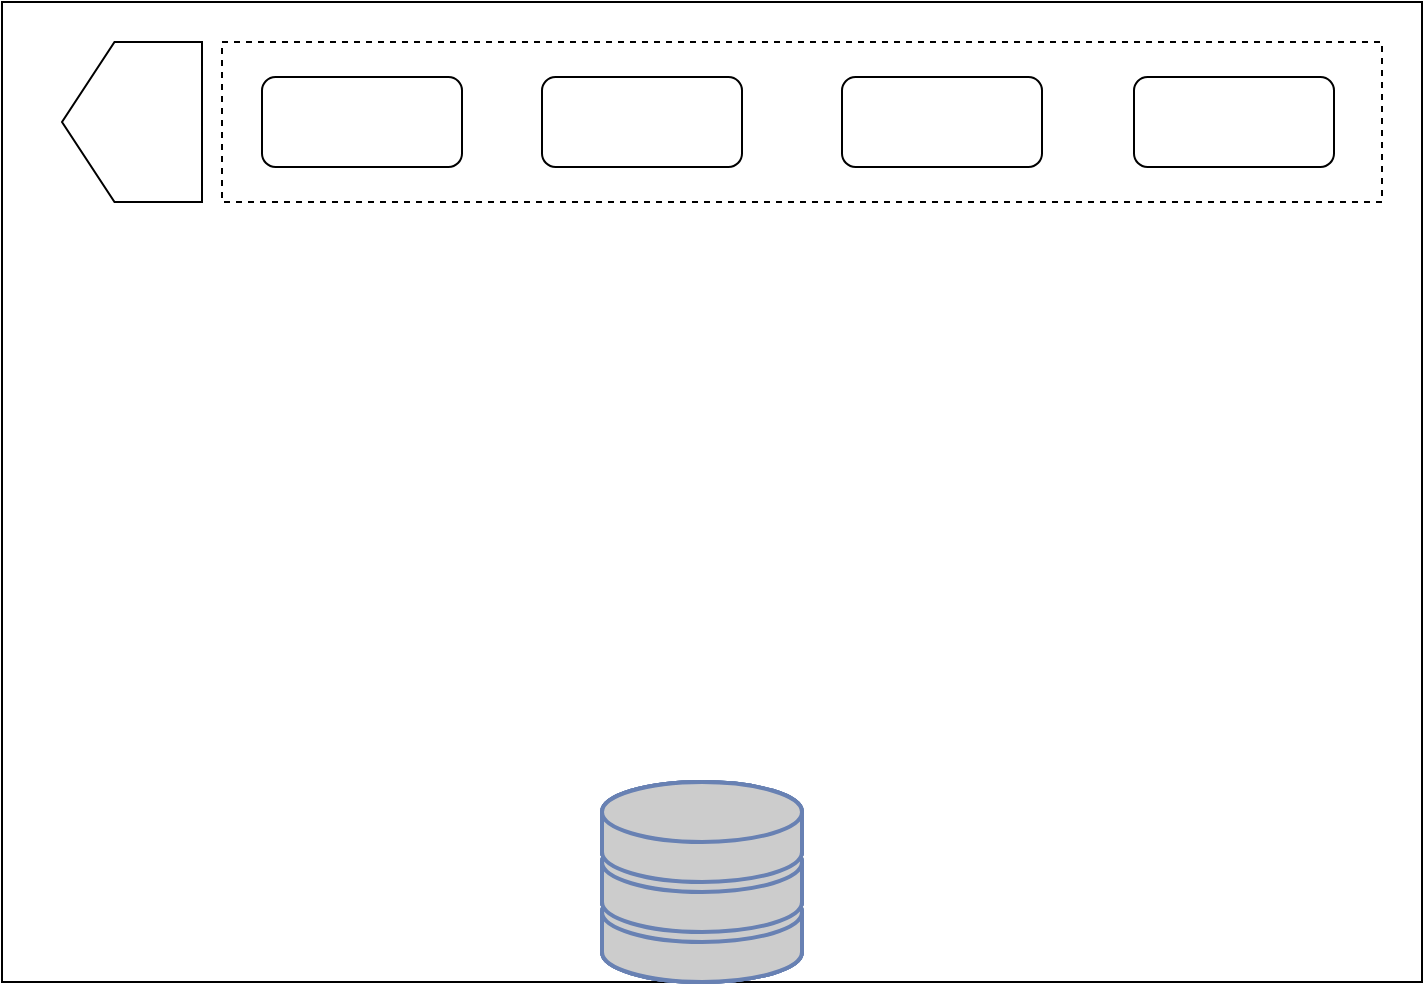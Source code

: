 <mxfile version="14.1.8" type="github">
  <diagram id="n42saWeMV8a7mL2TH7Mh" name="第 1 页">
    <mxGraphModel dx="1038" dy="582" grid="1" gridSize="10" guides="1" tooltips="1" connect="1" arrows="1" fold="1" page="1" pageScale="1" pageWidth="827" pageHeight="1169" math="0" shadow="0">
      <root>
        <mxCell id="0" />
        <mxCell id="1" parent="0" />
        <mxCell id="4RYWUwDIcnNMAho6Nq_H-1" value="" style="rounded=0;whiteSpace=wrap;html=1;" vertex="1" parent="1">
          <mxGeometry x="60" y="50" width="710" height="490" as="geometry" />
        </mxCell>
        <mxCell id="4RYWUwDIcnNMAho6Nq_H-4" value="" style="shape=offPageConnector;whiteSpace=wrap;html=1;rotation=90;" vertex="1" parent="1">
          <mxGeometry x="85" y="75" width="80" height="70" as="geometry" />
        </mxCell>
        <mxCell id="4RYWUwDIcnNMAho6Nq_H-5" value="" style="rounded=0;whiteSpace=wrap;html=1;dashed=1;" vertex="1" parent="1">
          <mxGeometry x="170" y="70" width="580" height="80" as="geometry" />
        </mxCell>
        <mxCell id="4RYWUwDIcnNMAho6Nq_H-6" value="" style="rounded=1;whiteSpace=wrap;html=1;" vertex="1" parent="1">
          <mxGeometry x="190" y="87.5" width="100" height="45" as="geometry" />
        </mxCell>
        <mxCell id="4RYWUwDIcnNMAho6Nq_H-7" value="" style="rounded=1;whiteSpace=wrap;html=1;" vertex="1" parent="1">
          <mxGeometry x="330" y="87.5" width="100" height="45" as="geometry" />
        </mxCell>
        <mxCell id="4RYWUwDIcnNMAho6Nq_H-9" value="" style="rounded=1;whiteSpace=wrap;html=1;" vertex="1" parent="1">
          <mxGeometry x="480" y="87.5" width="100" height="45" as="geometry" />
        </mxCell>
        <mxCell id="4RYWUwDIcnNMAho6Nq_H-11" value="" style="rounded=1;whiteSpace=wrap;html=1;" vertex="1" parent="1">
          <mxGeometry x="626" y="87.5" width="100" height="45" as="geometry" />
        </mxCell>
        <mxCell id="4RYWUwDIcnNMAho6Nq_H-64" value="" style="fontColor=#0066CC;verticalAlign=top;verticalLabelPosition=bottom;labelPosition=center;align=center;html=1;outlineConnect=0;fillColor=#CCCCCC;strokeColor=#6881B3;gradientColor=none;gradientDirection=north;strokeWidth=2;shape=mxgraph.networks.storage;" vertex="1" parent="1">
          <mxGeometry x="360" y="440" width="100" height="100" as="geometry" />
        </mxCell>
        <mxCell id="4RYWUwDIcnNMAho6Nq_H-65" value="" style="fontColor=#0066CC;verticalAlign=top;verticalLabelPosition=bottom;labelPosition=center;align=center;html=1;outlineConnect=0;fillColor=#CCCCCC;strokeColor=#6881B3;gradientColor=none;gradientDirection=north;strokeWidth=2;shape=mxgraph.networks.storage;" vertex="1" parent="1">
          <mxGeometry x="360" y="440" width="100" height="100" as="geometry" />
        </mxCell>
        <mxCell id="4RYWUwDIcnNMAho6Nq_H-66" value="" style="fontColor=#0066CC;verticalAlign=top;verticalLabelPosition=bottom;labelPosition=center;align=center;html=1;outlineConnect=0;fillColor=#CCCCCC;strokeColor=#6881B3;gradientColor=none;gradientDirection=north;strokeWidth=2;shape=mxgraph.networks.storage;" vertex="1" parent="1">
          <mxGeometry x="360" y="440" width="100" height="100" as="geometry" />
        </mxCell>
        <mxCell id="4RYWUwDIcnNMAho6Nq_H-67" value="" style="fontColor=#0066CC;verticalAlign=top;verticalLabelPosition=bottom;labelPosition=center;align=center;html=1;outlineConnect=0;fillColor=#CCCCCC;strokeColor=#6881B3;gradientColor=none;gradientDirection=north;strokeWidth=2;shape=mxgraph.networks.storage;" vertex="1" parent="1">
          <mxGeometry x="360" y="440" width="100" height="100" as="geometry" />
        </mxCell>
      </root>
    </mxGraphModel>
  </diagram>
</mxfile>
